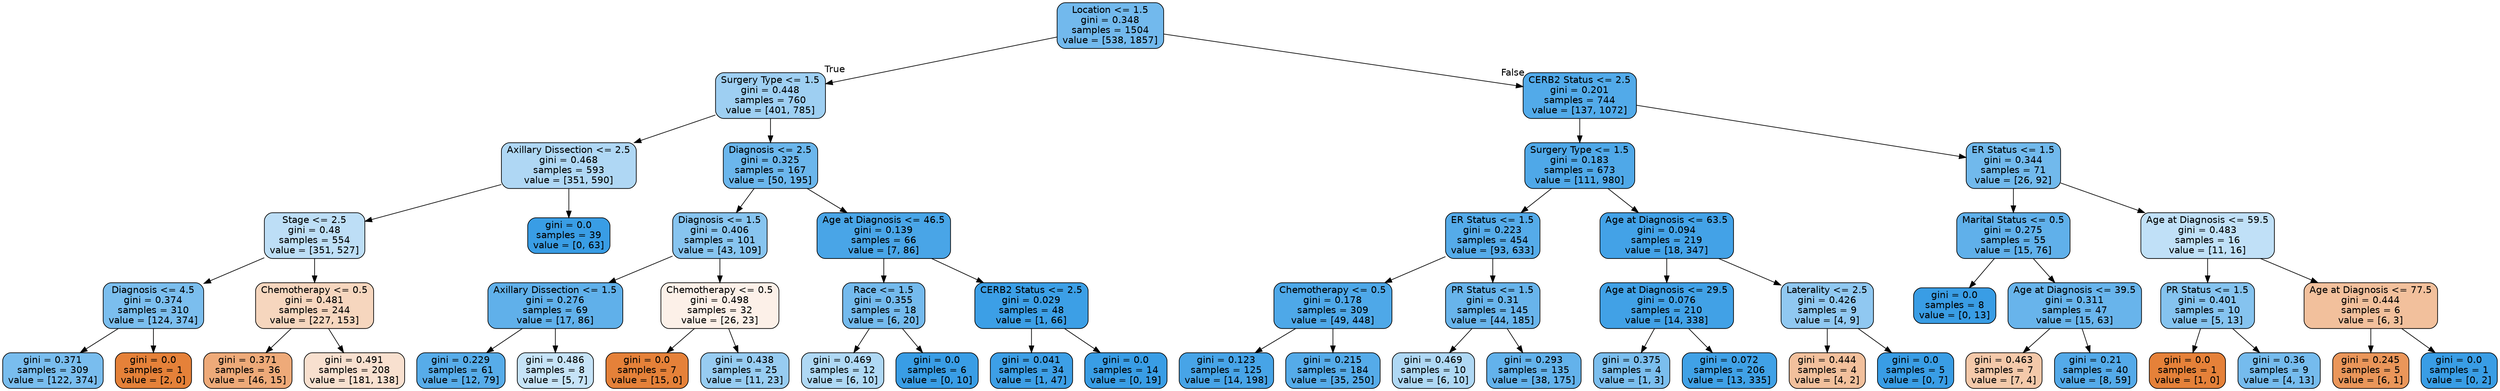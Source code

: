 digraph Tree {
node [shape=box, style="filled, rounded", color="black", fontname=helvetica] ;
edge [fontname=helvetica] ;
0 [label="Location <= 1.5\ngini = 0.348\nsamples = 1504\nvalue = [538, 1857]", fillcolor="#399de5b5"] ;
1 [label="Surgery Type <= 1.5\ngini = 0.448\nsamples = 760\nvalue = [401, 785]", fillcolor="#399de57d"] ;
0 -> 1 [labeldistance=2.5, labelangle=45, headlabel="True"] ;
2 [label="Axillary Dissection <= 2.5\ngini = 0.468\nsamples = 593\nvalue = [351, 590]", fillcolor="#399de567"] ;
1 -> 2 ;
3 [label="Stage <= 2.5\ngini = 0.48\nsamples = 554\nvalue = [351, 527]", fillcolor="#399de555"] ;
2 -> 3 ;
4 [label="Diagnosis <= 4.5\ngini = 0.374\nsamples = 310\nvalue = [124, 374]", fillcolor="#399de5aa"] ;
3 -> 4 ;
5 [label="gini = 0.371\nsamples = 309\nvalue = [122, 374]", fillcolor="#399de5ac"] ;
4 -> 5 ;
6 [label="gini = 0.0\nsamples = 1\nvalue = [2, 0]", fillcolor="#e58139ff"] ;
4 -> 6 ;
7 [label="Chemotherapy <= 0.5\ngini = 0.481\nsamples = 244\nvalue = [227, 153]", fillcolor="#e5813953"] ;
3 -> 7 ;
8 [label="gini = 0.371\nsamples = 36\nvalue = [46, 15]", fillcolor="#e58139ac"] ;
7 -> 8 ;
9 [label="gini = 0.491\nsamples = 208\nvalue = [181, 138]", fillcolor="#e581393d"] ;
7 -> 9 ;
10 [label="gini = 0.0\nsamples = 39\nvalue = [0, 63]", fillcolor="#399de5ff"] ;
2 -> 10 ;
11 [label="Diagnosis <= 2.5\ngini = 0.325\nsamples = 167\nvalue = [50, 195]", fillcolor="#399de5be"] ;
1 -> 11 ;
12 [label="Diagnosis <= 1.5\ngini = 0.406\nsamples = 101\nvalue = [43, 109]", fillcolor="#399de59a"] ;
11 -> 12 ;
13 [label="Axillary Dissection <= 1.5\ngini = 0.276\nsamples = 69\nvalue = [17, 86]", fillcolor="#399de5cd"] ;
12 -> 13 ;
14 [label="gini = 0.229\nsamples = 61\nvalue = [12, 79]", fillcolor="#399de5d8"] ;
13 -> 14 ;
15 [label="gini = 0.486\nsamples = 8\nvalue = [5, 7]", fillcolor="#399de549"] ;
13 -> 15 ;
16 [label="Chemotherapy <= 0.5\ngini = 0.498\nsamples = 32\nvalue = [26, 23]", fillcolor="#e581391d"] ;
12 -> 16 ;
17 [label="gini = 0.0\nsamples = 7\nvalue = [15, 0]", fillcolor="#e58139ff"] ;
16 -> 17 ;
18 [label="gini = 0.438\nsamples = 25\nvalue = [11, 23]", fillcolor="#399de585"] ;
16 -> 18 ;
19 [label="Age at Diagnosis <= 46.5\ngini = 0.139\nsamples = 66\nvalue = [7, 86]", fillcolor="#399de5ea"] ;
11 -> 19 ;
20 [label="Race <= 1.5\ngini = 0.355\nsamples = 18\nvalue = [6, 20]", fillcolor="#399de5b3"] ;
19 -> 20 ;
21 [label="gini = 0.469\nsamples = 12\nvalue = [6, 10]", fillcolor="#399de566"] ;
20 -> 21 ;
22 [label="gini = 0.0\nsamples = 6\nvalue = [0, 10]", fillcolor="#399de5ff"] ;
20 -> 22 ;
23 [label="CERB2 Status <= 2.5\ngini = 0.029\nsamples = 48\nvalue = [1, 66]", fillcolor="#399de5fb"] ;
19 -> 23 ;
24 [label="gini = 0.041\nsamples = 34\nvalue = [1, 47]", fillcolor="#399de5fa"] ;
23 -> 24 ;
25 [label="gini = 0.0\nsamples = 14\nvalue = [0, 19]", fillcolor="#399de5ff"] ;
23 -> 25 ;
26 [label="CERB2 Status <= 2.5\ngini = 0.201\nsamples = 744\nvalue = [137, 1072]", fillcolor="#399de5de"] ;
0 -> 26 [labeldistance=2.5, labelangle=-45, headlabel="False"] ;
27 [label="Surgery Type <= 1.5\ngini = 0.183\nsamples = 673\nvalue = [111, 980]", fillcolor="#399de5e2"] ;
26 -> 27 ;
28 [label="ER Status <= 1.5\ngini = 0.223\nsamples = 454\nvalue = [93, 633]", fillcolor="#399de5da"] ;
27 -> 28 ;
29 [label="Chemotherapy <= 0.5\ngini = 0.178\nsamples = 309\nvalue = [49, 448]", fillcolor="#399de5e3"] ;
28 -> 29 ;
30 [label="gini = 0.123\nsamples = 125\nvalue = [14, 198]", fillcolor="#399de5ed"] ;
29 -> 30 ;
31 [label="gini = 0.215\nsamples = 184\nvalue = [35, 250]", fillcolor="#399de5db"] ;
29 -> 31 ;
32 [label="PR Status <= 1.5\ngini = 0.31\nsamples = 145\nvalue = [44, 185]", fillcolor="#399de5c2"] ;
28 -> 32 ;
33 [label="gini = 0.469\nsamples = 10\nvalue = [6, 10]", fillcolor="#399de566"] ;
32 -> 33 ;
34 [label="gini = 0.293\nsamples = 135\nvalue = [38, 175]", fillcolor="#399de5c8"] ;
32 -> 34 ;
35 [label="Age at Diagnosis <= 63.5\ngini = 0.094\nsamples = 219\nvalue = [18, 347]", fillcolor="#399de5f2"] ;
27 -> 35 ;
36 [label="Age at Diagnosis <= 29.5\ngini = 0.076\nsamples = 210\nvalue = [14, 338]", fillcolor="#399de5f4"] ;
35 -> 36 ;
37 [label="gini = 0.375\nsamples = 4\nvalue = [1, 3]", fillcolor="#399de5aa"] ;
36 -> 37 ;
38 [label="gini = 0.072\nsamples = 206\nvalue = [13, 335]", fillcolor="#399de5f5"] ;
36 -> 38 ;
39 [label="Laterality <= 2.5\ngini = 0.426\nsamples = 9\nvalue = [4, 9]", fillcolor="#399de58e"] ;
35 -> 39 ;
40 [label="gini = 0.444\nsamples = 4\nvalue = [4, 2]", fillcolor="#e581397f"] ;
39 -> 40 ;
41 [label="gini = 0.0\nsamples = 5\nvalue = [0, 7]", fillcolor="#399de5ff"] ;
39 -> 41 ;
42 [label="ER Status <= 1.5\ngini = 0.344\nsamples = 71\nvalue = [26, 92]", fillcolor="#399de5b7"] ;
26 -> 42 ;
43 [label="Marital Status <= 0.5\ngini = 0.275\nsamples = 55\nvalue = [15, 76]", fillcolor="#399de5cd"] ;
42 -> 43 ;
44 [label="gini = 0.0\nsamples = 8\nvalue = [0, 13]", fillcolor="#399de5ff"] ;
43 -> 44 ;
45 [label="Age at Diagnosis <= 39.5\ngini = 0.311\nsamples = 47\nvalue = [15, 63]", fillcolor="#399de5c2"] ;
43 -> 45 ;
46 [label="gini = 0.463\nsamples = 7\nvalue = [7, 4]", fillcolor="#e581396d"] ;
45 -> 46 ;
47 [label="gini = 0.21\nsamples = 40\nvalue = [8, 59]", fillcolor="#399de5dc"] ;
45 -> 47 ;
48 [label="Age at Diagnosis <= 59.5\ngini = 0.483\nsamples = 16\nvalue = [11, 16]", fillcolor="#399de550"] ;
42 -> 48 ;
49 [label="PR Status <= 1.5\ngini = 0.401\nsamples = 10\nvalue = [5, 13]", fillcolor="#399de59d"] ;
48 -> 49 ;
50 [label="gini = 0.0\nsamples = 1\nvalue = [1, 0]", fillcolor="#e58139ff"] ;
49 -> 50 ;
51 [label="gini = 0.36\nsamples = 9\nvalue = [4, 13]", fillcolor="#399de5b1"] ;
49 -> 51 ;
52 [label="Age at Diagnosis <= 77.5\ngini = 0.444\nsamples = 6\nvalue = [6, 3]", fillcolor="#e581397f"] ;
48 -> 52 ;
53 [label="gini = 0.245\nsamples = 5\nvalue = [6, 1]", fillcolor="#e58139d4"] ;
52 -> 53 ;
54 [label="gini = 0.0\nsamples = 1\nvalue = [0, 2]", fillcolor="#399de5ff"] ;
52 -> 54 ;
}